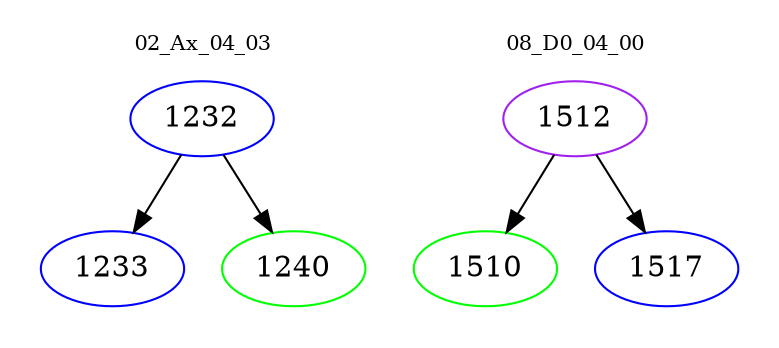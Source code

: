 digraph{
subgraph cluster_0 {
color = white
label = "02_Ax_04_03";
fontsize=10;
T0_1232 [label="1232", color="blue"]
T0_1232 -> T0_1233 [color="black"]
T0_1233 [label="1233", color="blue"]
T0_1232 -> T0_1240 [color="black"]
T0_1240 [label="1240", color="green"]
}
subgraph cluster_1 {
color = white
label = "08_D0_04_00";
fontsize=10;
T1_1512 [label="1512", color="purple"]
T1_1512 -> T1_1510 [color="black"]
T1_1510 [label="1510", color="green"]
T1_1512 -> T1_1517 [color="black"]
T1_1517 [label="1517", color="blue"]
}
}

